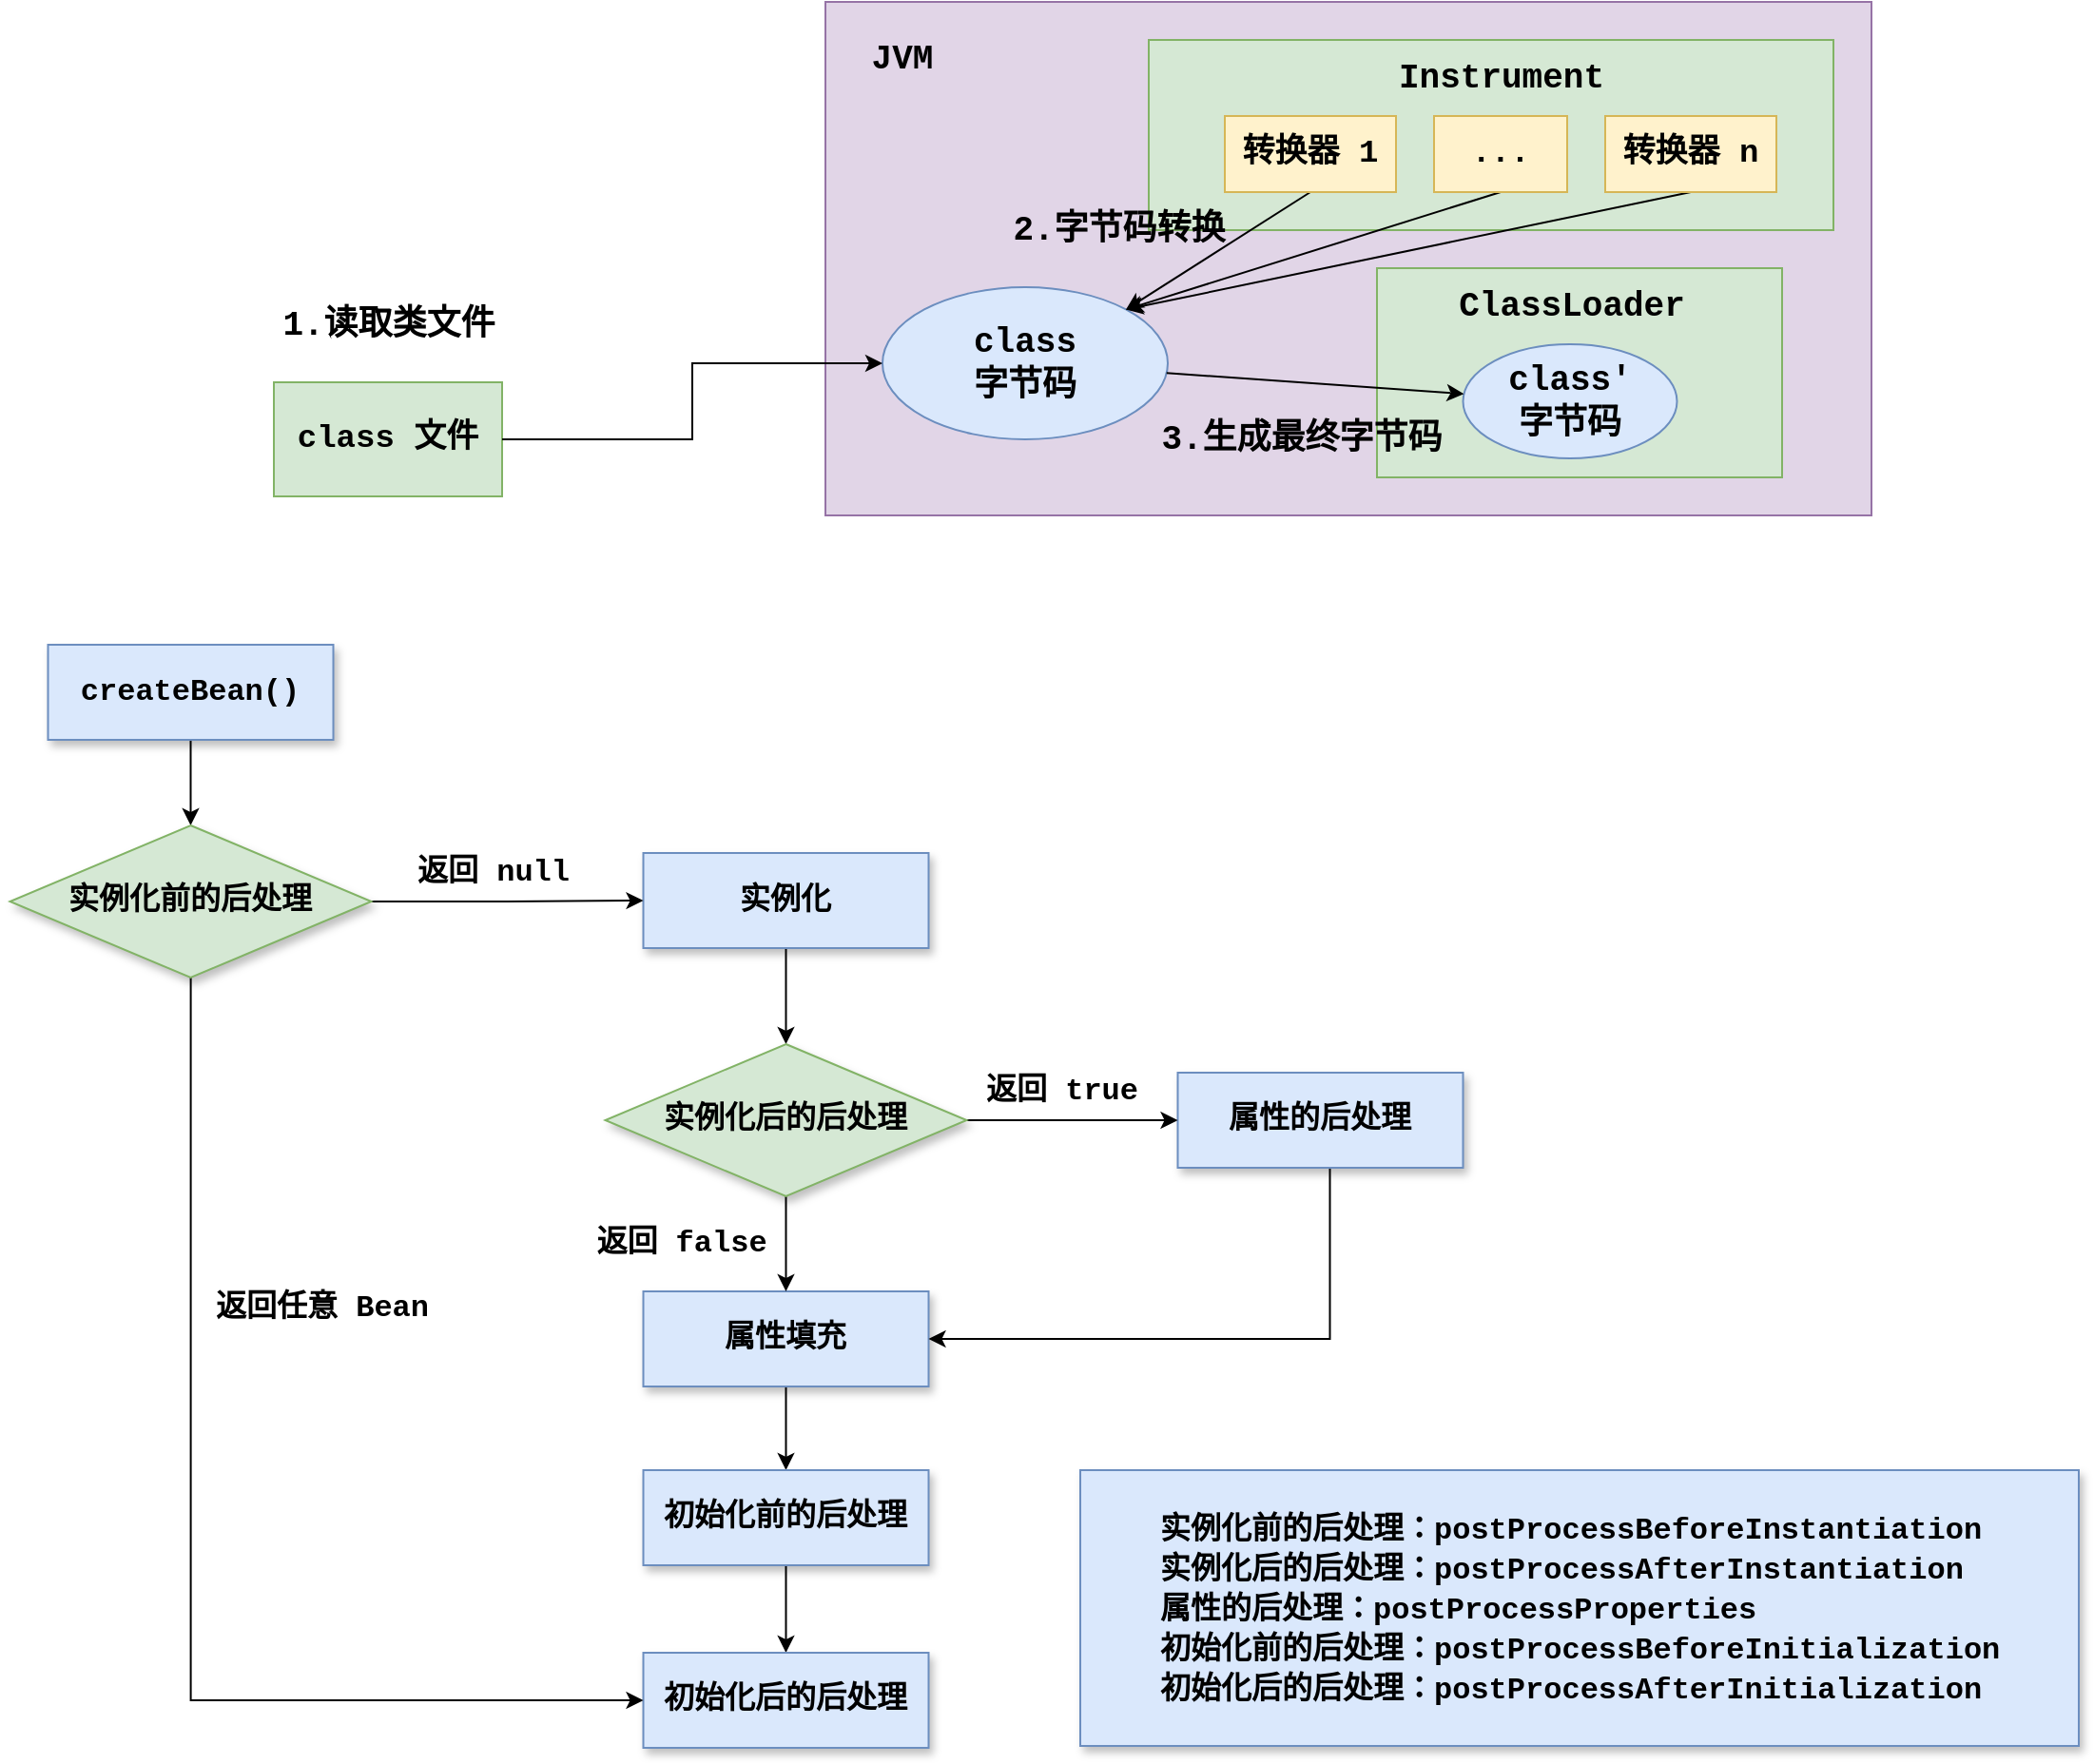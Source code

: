 <mxfile version="23.0.2" type="github">
  <diagram name="第 1 页" id="t5EFKjGEsA6wdtvT4ajn">
    <mxGraphModel dx="1549" dy="714" grid="0" gridSize="10" guides="1" tooltips="1" connect="1" arrows="1" fold="1" page="0" pageScale="1" pageWidth="827" pageHeight="1169" math="0" shadow="0">
      <root>
        <mxCell id="0" />
        <mxCell id="1" parent="0" />
        <mxCell id="-G8xLAvUSs20GB0HylZQ-1" value="&lt;b&gt;&lt;font style=&quot;font-size: 17px;&quot; face=&quot;Courier New&quot;&gt;class 文件&lt;/font&gt;&lt;/b&gt;" style="rounded=0;whiteSpace=wrap;html=1;fillColor=#d5e8d4;strokeColor=#82b366;" parent="1" vertex="1">
          <mxGeometry x="-30" y="300" width="120" height="60" as="geometry" />
        </mxCell>
        <mxCell id="-G8xLAvUSs20GB0HylZQ-2" value="" style="rounded=0;whiteSpace=wrap;html=1;fillColor=#e1d5e7;strokeColor=#9673a6;" parent="1" vertex="1">
          <mxGeometry x="260" y="100" width="550" height="270" as="geometry" />
        </mxCell>
        <mxCell id="-G8xLAvUSs20GB0HylZQ-3" value="&lt;b style=&quot;font-size: 18px;&quot;&gt;&lt;font style=&quot;font-size: 18px;&quot; face=&quot;Courier New&quot;&gt;class &lt;br&gt;字节码&lt;/font&gt;&lt;/b&gt;" style="ellipse;whiteSpace=wrap;html=1;fillColor=#dae8fc;strokeColor=#6c8ebf;" parent="1" vertex="1">
          <mxGeometry x="290" y="250" width="150" height="80" as="geometry" />
        </mxCell>
        <mxCell id="-G8xLAvUSs20GB0HylZQ-4" value="" style="rounded=0;whiteSpace=wrap;html=1;fillColor=#d5e8d4;strokeColor=#82b366;" parent="1" vertex="1">
          <mxGeometry x="430" y="120" width="360" height="100" as="geometry" />
        </mxCell>
        <mxCell id="-G8xLAvUSs20GB0HylZQ-18" style="rounded=0;orthogonalLoop=1;jettySize=auto;html=1;entryX=1;entryY=0;entryDx=0;entryDy=0;exitX=0.5;exitY=1;exitDx=0;exitDy=0;" parent="1" source="-G8xLAvUSs20GB0HylZQ-5" target="-G8xLAvUSs20GB0HylZQ-3" edge="1">
          <mxGeometry relative="1" as="geometry" />
        </mxCell>
        <mxCell id="-G8xLAvUSs20GB0HylZQ-5" value="&lt;b&gt;&lt;font style=&quot;font-size: 17px;&quot; face=&quot;Courier New&quot;&gt;转换器 1&lt;/font&gt;&lt;/b&gt;" style="rounded=0;whiteSpace=wrap;html=1;fillColor=#fff2cc;strokeColor=#d6b656;" parent="1" vertex="1">
          <mxGeometry x="470" y="160" width="90" height="40" as="geometry" />
        </mxCell>
        <mxCell id="-G8xLAvUSs20GB0HylZQ-19" style="rounded=0;orthogonalLoop=1;jettySize=auto;html=1;entryX=1;entryY=0;entryDx=0;entryDy=0;exitX=0.5;exitY=1;exitDx=0;exitDy=0;" parent="1" source="-G8xLAvUSs20GB0HylZQ-6" target="-G8xLAvUSs20GB0HylZQ-3" edge="1">
          <mxGeometry relative="1" as="geometry" />
        </mxCell>
        <mxCell id="-G8xLAvUSs20GB0HylZQ-6" value="&lt;font face=&quot;Courier New&quot;&gt;&lt;span style=&quot;font-size: 17px;&quot;&gt;&lt;b&gt;...&lt;/b&gt;&lt;/span&gt;&lt;/font&gt;" style="rounded=0;whiteSpace=wrap;html=1;fillColor=#fff2cc;strokeColor=#d6b656;" parent="1" vertex="1">
          <mxGeometry x="580" y="160" width="70" height="40" as="geometry" />
        </mxCell>
        <mxCell id="-G8xLAvUSs20GB0HylZQ-20" style="rounded=0;orthogonalLoop=1;jettySize=auto;html=1;entryX=1;entryY=0;entryDx=0;entryDy=0;exitX=0.5;exitY=1;exitDx=0;exitDy=0;" parent="1" source="-G8xLAvUSs20GB0HylZQ-7" target="-G8xLAvUSs20GB0HylZQ-3" edge="1">
          <mxGeometry relative="1" as="geometry" />
        </mxCell>
        <mxCell id="-G8xLAvUSs20GB0HylZQ-7" value="&lt;b&gt;&lt;font style=&quot;font-size: 17px;&quot; face=&quot;Courier New&quot;&gt;转换器 n&lt;/font&gt;&lt;/b&gt;" style="rounded=0;whiteSpace=wrap;html=1;fillColor=#fff2cc;strokeColor=#d6b656;" parent="1" vertex="1">
          <mxGeometry x="670" y="160" width="90" height="40" as="geometry" />
        </mxCell>
        <mxCell id="-G8xLAvUSs20GB0HylZQ-8" value="&lt;b&gt;&lt;font style=&quot;font-size: 18px;&quot; face=&quot;Courier New&quot;&gt;Instrument&lt;/font&gt;&lt;/b&gt;" style="text;html=1;align=center;verticalAlign=middle;resizable=0;points=[];autosize=1;strokeColor=none;fillColor=none;" parent="1" vertex="1">
          <mxGeometry x="550" y="120" width="130" height="40" as="geometry" />
        </mxCell>
        <mxCell id="-G8xLAvUSs20GB0HylZQ-9" value="" style="rounded=0;whiteSpace=wrap;html=1;fillColor=#d5e8d4;strokeColor=#82b366;" parent="1" vertex="1">
          <mxGeometry x="550" y="240" width="213" height="110" as="geometry" />
        </mxCell>
        <mxCell id="-G8xLAvUSs20GB0HylZQ-10" value="&lt;b style=&quot;font-size: 18px;&quot;&gt;&lt;font style=&quot;font-size: 18px;&quot; face=&quot;Courier New&quot;&gt;class&#39;&lt;br&gt;字节码&lt;/font&gt;&lt;/b&gt;" style="ellipse;whiteSpace=wrap;html=1;fillColor=#dae8fc;strokeColor=#6c8ebf;" parent="1" vertex="1">
          <mxGeometry x="595.25" y="280" width="112.5" height="60" as="geometry" />
        </mxCell>
        <mxCell id="-G8xLAvUSs20GB0HylZQ-11" value="&lt;b&gt;&lt;font style=&quot;font-size: 18px;&quot; face=&quot;Courier New&quot;&gt;ClassLoader&lt;/font&gt;&lt;/b&gt;" style="text;html=1;align=center;verticalAlign=middle;resizable=0;points=[];autosize=1;strokeColor=none;fillColor=none;" parent="1" vertex="1">
          <mxGeometry x="581.5" y="240" width="140" height="40" as="geometry" />
        </mxCell>
        <mxCell id="-G8xLAvUSs20GB0HylZQ-12" style="edgeStyle=orthogonalEdgeStyle;rounded=0;orthogonalLoop=1;jettySize=auto;html=1;" parent="1" source="-G8xLAvUSs20GB0HylZQ-1" target="-G8xLAvUSs20GB0HylZQ-3" edge="1">
          <mxGeometry relative="1" as="geometry" />
        </mxCell>
        <mxCell id="-G8xLAvUSs20GB0HylZQ-16" value="&lt;b&gt;&lt;font style=&quot;font-size: 18px;&quot; face=&quot;Courier New&quot;&gt;1.读取类文件&lt;/font&gt;&lt;/b&gt;" style="text;html=1;align=center;verticalAlign=middle;resizable=0;points=[];autosize=1;strokeColor=none;fillColor=none;" parent="1" vertex="1">
          <mxGeometry x="-40" y="250" width="140" height="40" as="geometry" />
        </mxCell>
        <mxCell id="-G8xLAvUSs20GB0HylZQ-17" value="&lt;b&gt;&lt;font style=&quot;font-size: 18px;&quot; face=&quot;Courier New&quot;&gt;2.字节码转换&lt;/font&gt;&lt;/b&gt;" style="text;html=1;align=center;verticalAlign=middle;resizable=0;points=[];autosize=1;strokeColor=none;fillColor=none;" parent="1" vertex="1">
          <mxGeometry x="344" y="200" width="140" height="40" as="geometry" />
        </mxCell>
        <mxCell id="-G8xLAvUSs20GB0HylZQ-21" value="&lt;b&gt;&lt;font style=&quot;font-size: 18px;&quot; face=&quot;Courier New&quot;&gt;3.生成最终字节码&lt;/font&gt;&lt;/b&gt;" style="text;html=1;align=center;verticalAlign=middle;resizable=0;points=[];autosize=1;strokeColor=none;fillColor=none;" parent="1" vertex="1">
          <mxGeometry x="425.25" y="310" width="170" height="40" as="geometry" />
        </mxCell>
        <mxCell id="-G8xLAvUSs20GB0HylZQ-22" style="rounded=0;orthogonalLoop=1;jettySize=auto;html=1;" parent="1" source="-G8xLAvUSs20GB0HylZQ-3" target="-G8xLAvUSs20GB0HylZQ-10" edge="1">
          <mxGeometry relative="1" as="geometry" />
        </mxCell>
        <mxCell id="-G8xLAvUSs20GB0HylZQ-23" value="&lt;b&gt;&lt;font style=&quot;font-size: 18px;&quot; face=&quot;Courier New&quot;&gt;JVM&lt;/font&gt;&lt;/b&gt;" style="text;html=1;align=center;verticalAlign=middle;resizable=0;points=[];autosize=1;strokeColor=none;fillColor=none;" parent="1" vertex="1">
          <mxGeometry x="270" y="110" width="60" height="40" as="geometry" />
        </mxCell>
        <mxCell id="K9ITG3saKui1EiPYe7uI-20" style="edgeStyle=orthogonalEdgeStyle;rounded=0;orthogonalLoop=1;jettySize=auto;html=1;" edge="1" parent="1" source="K9ITG3saKui1EiPYe7uI-1" target="K9ITG3saKui1EiPYe7uI-19">
          <mxGeometry relative="1" as="geometry" />
        </mxCell>
        <mxCell id="K9ITG3saKui1EiPYe7uI-1" value="&lt;b&gt;&lt;font style=&quot;font-size: 16px;&quot; face=&quot;Courier New&quot;&gt;createBean()&lt;/font&gt;&lt;/b&gt;" style="rounded=0;whiteSpace=wrap;html=1;fillColor=#dae8fc;strokeColor=#6c8ebf;shadow=1;" vertex="1" parent="1">
          <mxGeometry x="-148.75" y="438" width="150" height="50" as="geometry" />
        </mxCell>
        <mxCell id="K9ITG3saKui1EiPYe7uI-7" style="edgeStyle=orthogonalEdgeStyle;rounded=0;orthogonalLoop=1;jettySize=auto;html=1;" edge="1" parent="1" source="K9ITG3saKui1EiPYe7uI-4" target="K9ITG3saKui1EiPYe7uI-27">
          <mxGeometry relative="1" as="geometry">
            <mxPoint x="239.25" y="630.5" as="targetPoint" />
          </mxGeometry>
        </mxCell>
        <mxCell id="K9ITG3saKui1EiPYe7uI-4" value="&lt;font face=&quot;Courier New&quot;&gt;&lt;span style=&quot;font-size: 16px;&quot;&gt;&lt;b&gt;实例化&lt;/b&gt;&lt;/span&gt;&lt;/font&gt;" style="rounded=0;whiteSpace=wrap;html=1;fillColor=#dae8fc;strokeColor=#6c8ebf;shadow=1;" vertex="1" parent="1">
          <mxGeometry x="164.25" y="547.5" width="150" height="50" as="geometry" />
        </mxCell>
        <mxCell id="K9ITG3saKui1EiPYe7uI-12" style="edgeStyle=orthogonalEdgeStyle;rounded=0;orthogonalLoop=1;jettySize=auto;html=1;" edge="1" parent="1" source="K9ITG3saKui1EiPYe7uI-8" target="K9ITG3saKui1EiPYe7uI-9">
          <mxGeometry relative="1" as="geometry" />
        </mxCell>
        <mxCell id="K9ITG3saKui1EiPYe7uI-8" value="&lt;font face=&quot;Courier New&quot;&gt;&lt;span style=&quot;font-size: 16px;&quot;&gt;&lt;b&gt;属性填充&lt;/b&gt;&lt;/span&gt;&lt;/font&gt;" style="rounded=0;whiteSpace=wrap;html=1;fillColor=#dae8fc;strokeColor=#6c8ebf;shadow=1;" vertex="1" parent="1">
          <mxGeometry x="164.25" y="778" width="150" height="50" as="geometry" />
        </mxCell>
        <mxCell id="K9ITG3saKui1EiPYe7uI-13" style="edgeStyle=orthogonalEdgeStyle;rounded=0;orthogonalLoop=1;jettySize=auto;html=1;" edge="1" parent="1" source="K9ITG3saKui1EiPYe7uI-9" target="K9ITG3saKui1EiPYe7uI-10">
          <mxGeometry relative="1" as="geometry" />
        </mxCell>
        <mxCell id="K9ITG3saKui1EiPYe7uI-9" value="&lt;font face=&quot;Courier New&quot;&gt;&lt;span style=&quot;font-size: 16px;&quot;&gt;&lt;b&gt;初始化前的后处理&lt;/b&gt;&lt;/span&gt;&lt;/font&gt;" style="rounded=0;whiteSpace=wrap;html=1;fillColor=#dae8fc;strokeColor=#6c8ebf;shadow=1;" vertex="1" parent="1">
          <mxGeometry x="164.25" y="872" width="150" height="50" as="geometry" />
        </mxCell>
        <mxCell id="K9ITG3saKui1EiPYe7uI-10" value="&lt;font face=&quot;Courier New&quot;&gt;&lt;span style=&quot;font-size: 16px;&quot;&gt;&lt;b&gt;初始化后的后处理&lt;/b&gt;&lt;/span&gt;&lt;/font&gt;" style="rounded=0;whiteSpace=wrap;html=1;fillColor=#dae8fc;strokeColor=#6c8ebf;shadow=1;" vertex="1" parent="1">
          <mxGeometry x="164.25" y="968" width="150" height="50" as="geometry" />
        </mxCell>
        <mxCell id="K9ITG3saKui1EiPYe7uI-21" style="edgeStyle=orthogonalEdgeStyle;rounded=0;orthogonalLoop=1;jettySize=auto;html=1;exitX=1;exitY=0.5;exitDx=0;exitDy=0;entryX=0;entryY=0.5;entryDx=0;entryDy=0;" edge="1" parent="1" source="K9ITG3saKui1EiPYe7uI-19" target="K9ITG3saKui1EiPYe7uI-4">
          <mxGeometry relative="1" as="geometry" />
        </mxCell>
        <mxCell id="K9ITG3saKui1EiPYe7uI-33" style="edgeStyle=orthogonalEdgeStyle;rounded=0;orthogonalLoop=1;jettySize=auto;html=1;entryX=0;entryY=0.5;entryDx=0;entryDy=0;" edge="1" parent="1" source="K9ITG3saKui1EiPYe7uI-19" target="K9ITG3saKui1EiPYe7uI-10">
          <mxGeometry relative="1" as="geometry">
            <Array as="points">
              <mxPoint x="-73.75" y="993" />
            </Array>
          </mxGeometry>
        </mxCell>
        <mxCell id="K9ITG3saKui1EiPYe7uI-19" value="&lt;b&gt;&lt;font style=&quot;font-size: 16px;&quot; face=&quot;Courier New&quot;&gt;实例化前的后处理&lt;/font&gt;&lt;/b&gt;" style="rhombus;whiteSpace=wrap;html=1;fillColor=#d5e8d4;strokeColor=#82b366;shadow=1;" vertex="1" parent="1">
          <mxGeometry x="-168.75" y="533" width="190" height="80" as="geometry" />
        </mxCell>
        <mxCell id="K9ITG3saKui1EiPYe7uI-23" value="&lt;b style=&quot;border-color: var(--border-color);&quot;&gt;&lt;font style=&quot;border-color: var(--border-color); font-size: 16px;&quot; face=&quot;Courier New&quot;&gt;返回任意 Bean&lt;/font&gt;&lt;/b&gt;" style="text;html=1;align=center;verticalAlign=middle;resizable=0;points=[];autosize=1;strokeColor=none;fillColor=none;" vertex="1" parent="1">
          <mxGeometry x="-74.75" y="771.5" width="140" height="30" as="geometry" />
        </mxCell>
        <mxCell id="K9ITG3saKui1EiPYe7uI-24" value="&lt;b style=&quot;border-color: var(--border-color);&quot;&gt;&lt;font style=&quot;border-color: var(--border-color); font-size: 16px;&quot; face=&quot;Courier New&quot;&gt;返回 null&lt;/font&gt;&lt;/b&gt;" style="text;html=1;align=center;verticalAlign=middle;resizable=0;points=[];autosize=1;strokeColor=none;fillColor=none;" vertex="1" parent="1">
          <mxGeometry x="35.25" y="543" width="100" height="30" as="geometry" />
        </mxCell>
        <mxCell id="K9ITG3saKui1EiPYe7uI-32" style="edgeStyle=orthogonalEdgeStyle;rounded=0;orthogonalLoop=1;jettySize=auto;html=1;entryX=1;entryY=0.5;entryDx=0;entryDy=0;" edge="1" parent="1" source="K9ITG3saKui1EiPYe7uI-25" target="K9ITG3saKui1EiPYe7uI-8">
          <mxGeometry relative="1" as="geometry">
            <Array as="points">
              <mxPoint x="525.25" y="803" />
            </Array>
          </mxGeometry>
        </mxCell>
        <mxCell id="K9ITG3saKui1EiPYe7uI-25" value="&lt;font face=&quot;Courier New&quot;&gt;&lt;span style=&quot;font-size: 16px;&quot;&gt;&lt;b&gt;属性的后处理&lt;/b&gt;&lt;/span&gt;&lt;/font&gt;" style="rounded=0;whiteSpace=wrap;html=1;fillColor=#dae8fc;strokeColor=#6c8ebf;shadow=1;" vertex="1" parent="1">
          <mxGeometry x="445.25" y="663" width="150" height="50" as="geometry" />
        </mxCell>
        <mxCell id="K9ITG3saKui1EiPYe7uI-28" style="edgeStyle=orthogonalEdgeStyle;rounded=0;orthogonalLoop=1;jettySize=auto;html=1;" edge="1" parent="1" source="K9ITG3saKui1EiPYe7uI-27" target="K9ITG3saKui1EiPYe7uI-25">
          <mxGeometry relative="1" as="geometry" />
        </mxCell>
        <mxCell id="K9ITG3saKui1EiPYe7uI-30" style="edgeStyle=orthogonalEdgeStyle;rounded=0;orthogonalLoop=1;jettySize=auto;html=1;" edge="1" parent="1" source="K9ITG3saKui1EiPYe7uI-27" target="K9ITG3saKui1EiPYe7uI-8">
          <mxGeometry relative="1" as="geometry" />
        </mxCell>
        <mxCell id="K9ITG3saKui1EiPYe7uI-27" value="&lt;b&gt;&lt;font style=&quot;font-size: 16px;&quot; face=&quot;Courier New&quot;&gt;实例化后的后处理&lt;/font&gt;&lt;/b&gt;" style="rhombus;whiteSpace=wrap;html=1;fillColor=#d5e8d4;strokeColor=#82b366;shadow=1;" vertex="1" parent="1">
          <mxGeometry x="144.25" y="648" width="190" height="80" as="geometry" />
        </mxCell>
        <mxCell id="K9ITG3saKui1EiPYe7uI-29" value="&lt;b style=&quot;border-color: var(--border-color);&quot;&gt;&lt;font style=&quot;border-color: var(--border-color); font-size: 16px;&quot; face=&quot;Courier New&quot;&gt;返回 true&lt;/font&gt;&lt;/b&gt;" style="text;html=1;align=center;verticalAlign=middle;resizable=0;points=[];autosize=1;strokeColor=none;fillColor=none;" vertex="1" parent="1">
          <mxGeometry x="334.25" y="658" width="100" height="30" as="geometry" />
        </mxCell>
        <mxCell id="K9ITG3saKui1EiPYe7uI-31" value="&lt;b style=&quot;border-color: var(--border-color);&quot;&gt;&lt;font style=&quot;border-color: var(--border-color); font-size: 16px;&quot; face=&quot;Courier New&quot;&gt;返回 false&lt;/font&gt;&lt;/b&gt;" style="text;html=1;align=center;verticalAlign=middle;resizable=0;points=[];autosize=1;strokeColor=none;fillColor=none;" vertex="1" parent="1">
          <mxGeometry x="129.25" y="738" width="110" height="30" as="geometry" />
        </mxCell>
        <mxCell id="K9ITG3saKui1EiPYe7uI-34" value="&lt;blockquote style=&quot;margin: 0 0 0 40px; border: none; padding: 0px;&quot;&gt;&lt;b style=&quot;font-size: 16px;&quot;&gt;&lt;font style=&quot;font-size: 16px;&quot; face=&quot;Courier New&quot;&gt;实例化前的后处理：postProcessBeforeInstantiation&lt;br&gt;&lt;/font&gt;&lt;/b&gt;&lt;b style=&quot;font-size: 16px;&quot;&gt;&lt;font style=&quot;font-size: 16px;&quot; face=&quot;Courier New&quot;&gt;实例化后的后处理：postProcessAfterInstantiation&lt;br&gt;&lt;/font&gt;&lt;/b&gt;&lt;b style=&quot;font-size: 16px;&quot;&gt;&lt;font style=&quot;font-size: 16px;&quot; face=&quot;Courier New&quot;&gt;属性的后处理：postProcessProperties&lt;br&gt;&lt;/font&gt;&lt;/b&gt;&lt;b style=&quot;font-size: 16px;&quot;&gt;&lt;font style=&quot;font-size: 16px;&quot; face=&quot;Courier New&quot;&gt;初始化前的后处理：postProcessBeforeInitialization&lt;br&gt;&lt;/font&gt;&lt;/b&gt;&lt;b style=&quot;font-size: 16px;&quot;&gt;&lt;font style=&quot;font-size: 16px;&quot; face=&quot;Courier New&quot;&gt;初始化后的后处理：postProcessAfterInitialization&lt;/font&gt;&lt;/b&gt;&lt;/blockquote&gt;" style="rounded=0;whiteSpace=wrap;html=1;align=left;fillColor=#dae8fc;strokeColor=#6c8ebf;shadow=1;" vertex="1" parent="1">
          <mxGeometry x="394" y="872" width="525" height="145" as="geometry" />
        </mxCell>
      </root>
    </mxGraphModel>
  </diagram>
</mxfile>
